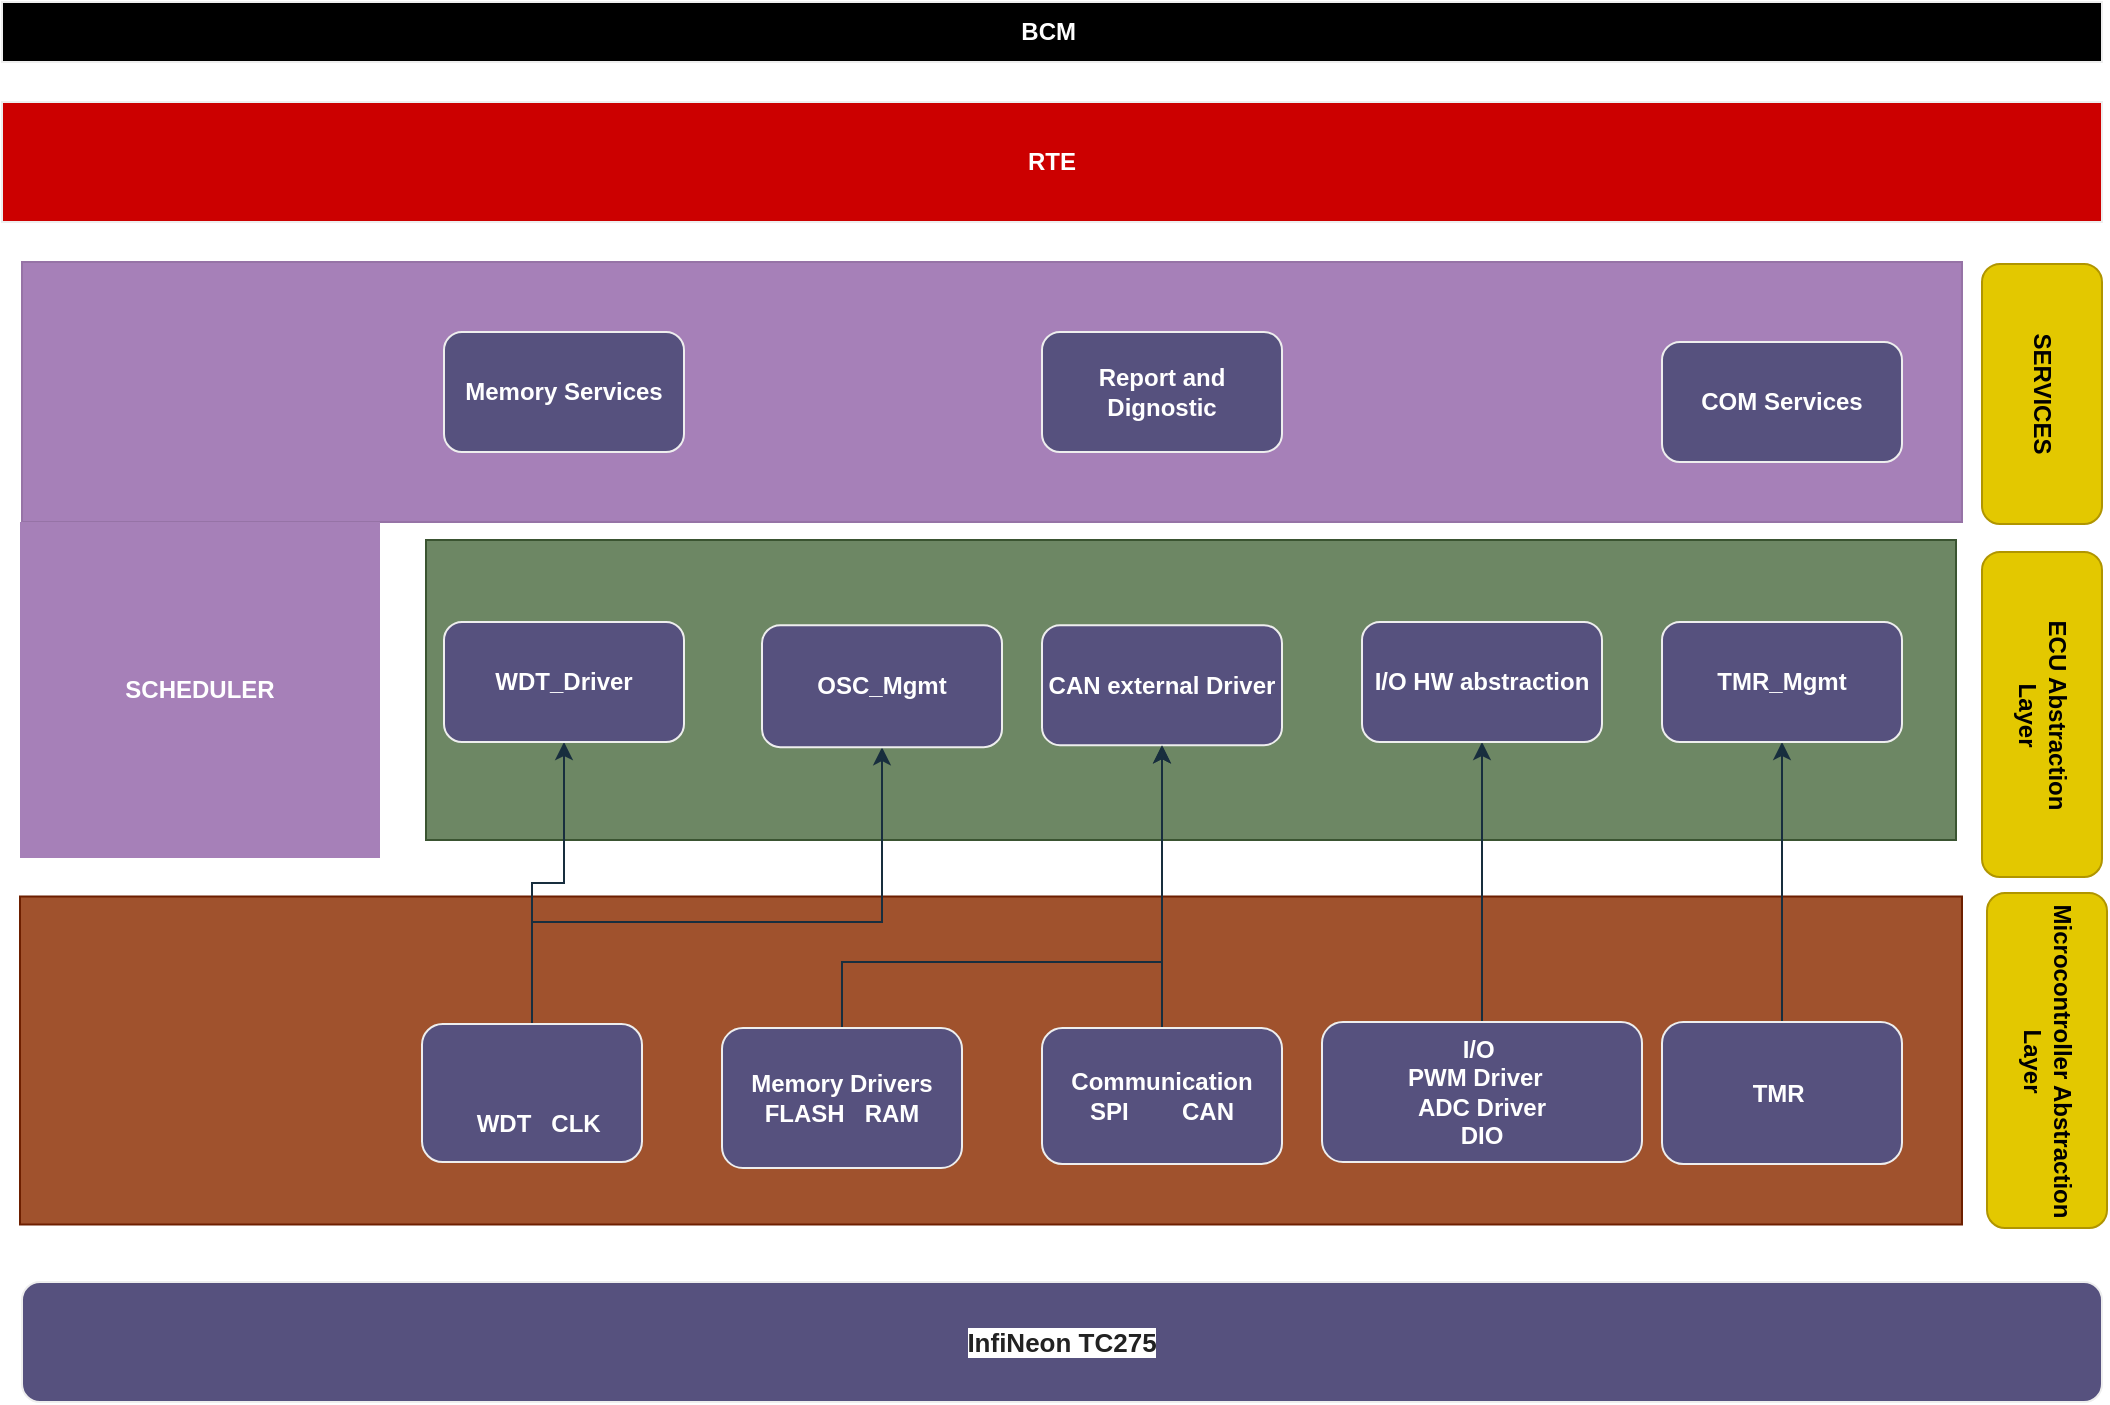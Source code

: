 <mxfile version="20.2.5" type="github" pages="2">
  <diagram id="0SxEWgDJXTkLoPQnoZ41" name="Página-1">
    <mxGraphModel dx="539" dy="290" grid="1" gridSize="10" guides="1" tooltips="1" connect="1" arrows="1" fold="1" page="1" pageScale="1" pageWidth="1100" pageHeight="850" background="none" math="0" shadow="0">
      <root>
        <mxCell id="0" />
        <mxCell id="1" parent="0" />
        <mxCell id="E3UZA_A3aNp--UBdqJW4-1" value="&lt;span&gt;BCM&amp;nbsp;&lt;/span&gt;" style="rounded=0;whiteSpace=wrap;html=1;fillColor=#000000;strokeColor=#EEEEEE;fontColor=#FFFFFF;fontStyle=1" parent="1" vertex="1">
          <mxGeometry x="20" y="30" width="1050" height="30" as="geometry" />
        </mxCell>
        <mxCell id="E3UZA_A3aNp--UBdqJW4-2" value="RTE" style="rounded=0;whiteSpace=wrap;html=1;fillColor=#CC0000;strokeColor=#EEEEEE;fontColor=#FFFFFF;fontStyle=1" parent="1" vertex="1">
          <mxGeometry x="20" y="80" width="1050" height="60" as="geometry" />
        </mxCell>
        <mxCell id="E3UZA_A3aNp--UBdqJW4-3" value="" style="rounded=0;whiteSpace=wrap;html=1;fillColor=#A680B8;strokeColor=#9673a6;fontStyle=1" parent="1" vertex="1">
          <mxGeometry x="30" y="160" width="970" height="130" as="geometry" />
        </mxCell>
        <mxCell id="E3UZA_A3aNp--UBdqJW4-22" value="Memory Services" style="rounded=1;whiteSpace=wrap;html=1;glass=0;fillColor=#56517E;strokeColor=#EEEEEE;fontColor=#FFFFFF;fontStyle=1" parent="1" vertex="1">
          <mxGeometry x="241" y="195" width="120" height="60" as="geometry" />
        </mxCell>
        <mxCell id="E3UZA_A3aNp--UBdqJW4-23" value="Report and Dignostic" style="rounded=1;whiteSpace=wrap;html=1;fillColor=#56517E;strokeColor=#EEEEEE;fontColor=#FFFFFF;fontStyle=1" parent="1" vertex="1">
          <mxGeometry x="540" y="195" width="120" height="60" as="geometry" />
        </mxCell>
        <mxCell id="E3UZA_A3aNp--UBdqJW4-24" value="COM Services" style="rounded=1;whiteSpace=wrap;html=1;fillColor=#56517E;strokeColor=#EEEEEE;fontColor=#FFFFFF;fontStyle=1" parent="1" vertex="1">
          <mxGeometry x="850" y="200" width="120" height="60" as="geometry" />
        </mxCell>
        <mxCell id="5Y2THX8Q8HSWR9ZChi4j-1" value="SERVICES" style="rounded=1;whiteSpace=wrap;html=1;rotation=90;fillColor=#e3c800;strokeColor=#B09500;fontColor=#000000;fontStyle=1" vertex="1" parent="1">
          <mxGeometry x="975" y="196" width="130" height="60" as="geometry" />
        </mxCell>
        <mxCell id="WLYs_z4ydL6w-I-2daiW-25" value="SCHEDULER" style="rounded=0;whiteSpace=wrap;html=1;fillColor=#A680B8;strokeColor=none;fontColor=#FFFFFF;fontStyle=1" vertex="1" parent="1">
          <mxGeometry x="29" y="290" width="180" height="168" as="geometry" />
        </mxCell>
        <mxCell id="WLYs_z4ydL6w-I-2daiW-27" value="" style="rounded=0;whiteSpace=wrap;html=1;fillColor=#6d8764;strokeColor=#3A5431;fontColor=#ffffff;fontStyle=1" vertex="1" parent="1">
          <mxGeometry x="232" y="299" width="765" height="150" as="geometry" />
        </mxCell>
        <mxCell id="WLYs_z4ydL6w-I-2daiW-28" value="&lt;div style=&quot;text-align: start;&quot;&gt;&lt;br&gt;&lt;/div&gt;" style="rounded=0;whiteSpace=wrap;html=1;fillColor=#a0522d;strokeColor=#6D1F00;fontColor=#ffffff;fontStyle=1" vertex="1" parent="1">
          <mxGeometry x="29" y="477.25" width="971" height="164" as="geometry" />
        </mxCell>
        <mxCell id="WLYs_z4ydL6w-I-2daiW-29" style="edgeStyle=orthogonalEdgeStyle;rounded=0;orthogonalLoop=1;jettySize=auto;html=1;entryX=0.5;entryY=1;entryDx=0;entryDy=0;labelBackgroundColor=#FAD9D5;strokeColor=#182E3E;fontStyle=1" edge="1" parent="1" source="WLYs_z4ydL6w-I-2daiW-31" target="WLYs_z4ydL6w-I-2daiW-43">
          <mxGeometry relative="1" as="geometry" />
        </mxCell>
        <mxCell id="WLYs_z4ydL6w-I-2daiW-30" style="edgeStyle=orthogonalEdgeStyle;rounded=0;orthogonalLoop=1;jettySize=auto;html=1;labelBackgroundColor=#FAD9D5;strokeColor=#182E3E;fontStyle=1" edge="1" parent="1" source="WLYs_z4ydL6w-I-2daiW-31" target="WLYs_z4ydL6w-I-2daiW-38">
          <mxGeometry relative="1" as="geometry">
            <Array as="points">
              <mxPoint x="285" y="490" />
              <mxPoint x="460" y="490" />
            </Array>
          </mxGeometry>
        </mxCell>
        <mxCell id="WLYs_z4ydL6w-I-2daiW-31" value="&lt;br&gt;&lt;br&gt;&amp;nbsp; WDT&amp;nbsp; &amp;nbsp;CLK" style="rounded=1;whiteSpace=wrap;html=1;fillColor=#56517E;strokeColor=#EEEEEE;fontColor=#FFFFFF;fontStyle=1" vertex="1" parent="1">
          <mxGeometry x="230" y="541" width="110" height="69" as="geometry" />
        </mxCell>
        <mxCell id="WLYs_z4ydL6w-I-2daiW-32" style="edgeStyle=orthogonalEdgeStyle;rounded=0;orthogonalLoop=1;jettySize=auto;html=1;labelBackgroundColor=#FAD9D5;strokeColor=#182E3E;fontStyle=1" edge="1" parent="1" source="WLYs_z4ydL6w-I-2daiW-33" target="WLYs_z4ydL6w-I-2daiW-39">
          <mxGeometry relative="1" as="geometry" />
        </mxCell>
        <mxCell id="WLYs_z4ydL6w-I-2daiW-33" value="I/O&amp;nbsp;&lt;br&gt;PWM Driver&amp;nbsp;&amp;nbsp;&lt;br&gt;ADC Driver&lt;br&gt;DIO" style="rounded=1;whiteSpace=wrap;html=1;fillColor=#56517E;strokeColor=#EEEEEE;fontColor=#FFFFFF;fontStyle=1" vertex="1" parent="1">
          <mxGeometry x="680" y="540" width="160" height="70" as="geometry" />
        </mxCell>
        <mxCell id="WLYs_z4ydL6w-I-2daiW-34" style="edgeStyle=orthogonalEdgeStyle;rounded=0;orthogonalLoop=1;jettySize=auto;html=1;labelBackgroundColor=#FAD9D5;strokeColor=#182E3E;fontStyle=1" edge="1" parent="1" source="WLYs_z4ydL6w-I-2daiW-35" target="WLYs_z4ydL6w-I-2daiW-42">
          <mxGeometry relative="1" as="geometry">
            <Array as="points">
              <mxPoint x="440" y="510" />
              <mxPoint x="600" y="510" />
            </Array>
          </mxGeometry>
        </mxCell>
        <mxCell id="WLYs_z4ydL6w-I-2daiW-35" value="Memory Drivers&lt;br&gt;FLASH&amp;nbsp; &amp;nbsp;RAM" style="rounded=1;whiteSpace=wrap;html=1;fillColor=#56517E;strokeColor=#EEEEEE;fontColor=#FFFFFF;fontStyle=1" vertex="1" parent="1">
          <mxGeometry x="380" y="543" width="120" height="70" as="geometry" />
        </mxCell>
        <mxCell id="WLYs_z4ydL6w-I-2daiW-36" style="edgeStyle=orthogonalEdgeStyle;rounded=0;orthogonalLoop=1;jettySize=auto;html=1;labelBackgroundColor=#FAD9D5;strokeColor=#182E3E;fontStyle=1" edge="1" parent="1" source="WLYs_z4ydL6w-I-2daiW-37" target="WLYs_z4ydL6w-I-2daiW-41">
          <mxGeometry relative="1" as="geometry" />
        </mxCell>
        <mxCell id="WLYs_z4ydL6w-I-2daiW-37" value="TMR&amp;nbsp;" style="rounded=1;whiteSpace=wrap;html=1;fillColor=#56517E;strokeColor=#EEEEEE;fontColor=#FFFFFF;fontStyle=1" vertex="1" parent="1">
          <mxGeometry x="850" y="540" width="120" height="71" as="geometry" />
        </mxCell>
        <mxCell id="WLYs_z4ydL6w-I-2daiW-38" value="OSC_Mgmt" style="rounded=1;whiteSpace=wrap;html=1;fillColor=#56517E;strokeColor=#EEEEEE;fontColor=#FFFFFF;fontStyle=1" vertex="1" parent="1">
          <mxGeometry x="400" y="341.59" width="120" height="61" as="geometry" />
        </mxCell>
        <mxCell id="WLYs_z4ydL6w-I-2daiW-39" value="I/O HW abstraction" style="rounded=1;whiteSpace=wrap;html=1;fillColor=#56517E;strokeColor=#EEEEEE;fontColor=#FFFFFF;fontStyle=1" vertex="1" parent="1">
          <mxGeometry x="700" y="340.0" width="120" height="60" as="geometry" />
        </mxCell>
        <mxCell id="WLYs_z4ydL6w-I-2daiW-40" style="edgeStyle=orthogonalEdgeStyle;rounded=0;orthogonalLoop=1;jettySize=auto;html=1;exitX=0.5;exitY=1;exitDx=0;exitDy=0;labelBackgroundColor=#FAD9D5;strokeColor=#182E3E;fontStyle=1" edge="1" parent="1" source="WLYs_z4ydL6w-I-2daiW-39" target="WLYs_z4ydL6w-I-2daiW-39">
          <mxGeometry relative="1" as="geometry" />
        </mxCell>
        <mxCell id="WLYs_z4ydL6w-I-2daiW-41" value="TMR_Mgmt" style="rounded=1;whiteSpace=wrap;html=1;fillColor=#56517E;strokeColor=#EEEEEE;fontColor=#FFFFFF;fontStyle=1" vertex="1" parent="1">
          <mxGeometry x="850" y="340.0" width="120" height="60" as="geometry" />
        </mxCell>
        <mxCell id="WLYs_z4ydL6w-I-2daiW-42" value="CAN external Driver" style="rounded=1;whiteSpace=wrap;html=1;fillColor=#56517E;strokeColor=#EEEEEE;fontColor=#FFFFFF;fontStyle=1" vertex="1" parent="1">
          <mxGeometry x="540" y="341.59" width="120" height="60" as="geometry" />
        </mxCell>
        <mxCell id="WLYs_z4ydL6w-I-2daiW-43" value="WDT_Driver" style="rounded=1;whiteSpace=wrap;html=1;fillColor=#56517E;strokeColor=#EEEEEE;fontColor=#FFFFFF;fontStyle=1" vertex="1" parent="1">
          <mxGeometry x="241" y="340.0" width="120" height="60" as="geometry" />
        </mxCell>
        <mxCell id="WLYs_z4ydL6w-I-2daiW-44" value="ECU Abstraction&lt;br&gt;Layer" style="rounded=1;whiteSpace=wrap;html=1;rotation=90;fillColor=#e3c800;strokeColor=#B09500;fontColor=#000000;fontStyle=1" vertex="1" parent="1">
          <mxGeometry x="958.75" y="356.25" width="162.5" height="60" as="geometry" />
        </mxCell>
        <mxCell id="WLYs_z4ydL6w-I-2daiW-45" value="Microcontroller Abstraction Layer" style="rounded=1;whiteSpace=wrap;html=1;rotation=90;fillColor=#e3c800;strokeColor=#B09500;fontColor=#000000;fontStyle=1" vertex="1" parent="1">
          <mxGeometry x="958.75" y="529.25" width="167.5" height="60" as="geometry" />
        </mxCell>
        <mxCell id="WLYs_z4ydL6w-I-2daiW-46" style="edgeStyle=orthogonalEdgeStyle;rounded=0;orthogonalLoop=1;jettySize=auto;html=1;entryX=0.5;entryY=1;entryDx=0;entryDy=0;labelBackgroundColor=#FAD9D5;strokeColor=#182E3E;fontStyle=1" edge="1" parent="1" source="WLYs_z4ydL6w-I-2daiW-47" target="WLYs_z4ydL6w-I-2daiW-42">
          <mxGeometry relative="1" as="geometry" />
        </mxCell>
        <mxCell id="WLYs_z4ydL6w-I-2daiW-47" value="Communication&lt;br&gt;SPI&amp;nbsp; &amp;nbsp; &amp;nbsp; &amp;nbsp; CAN" style="rounded=1;whiteSpace=wrap;html=1;fillColor=#56517E;strokeColor=#EEEEEE;fontColor=#FFFFFF;fontStyle=1" vertex="1" parent="1">
          <mxGeometry x="540" y="543" width="120" height="68" as="geometry" />
        </mxCell>
        <mxCell id="WLYs_z4ydL6w-I-2daiW-48" value="&lt;div style=&quot;text-align: start;&quot;&gt;&lt;font size=&quot;2&quot; face=&quot;Arial, Helvetica, sans-serif&quot; color=&quot;#222222&quot;&gt;&lt;span style=&quot;background-color: rgb(255, 255, 255);&quot;&gt;InfiNeon TC275&lt;/span&gt;&lt;/font&gt;&lt;/div&gt;" style="rounded=1;whiteSpace=wrap;html=1;fillColor=#56517E;strokeColor=#EEEEEE;fontColor=#FFFFFF;fontStyle=1" vertex="1" parent="1">
          <mxGeometry x="30" y="670" width="1040" height="60" as="geometry" />
        </mxCell>
      </root>
    </mxGraphModel>
  </diagram>
  <diagram id="zN3AyqDoziPQk-1GQuDL" name="Página-2">
    <mxGraphModel dx="1422" dy="765" grid="1" gridSize="10" guides="1" tooltips="1" connect="1" arrows="1" fold="1" page="1" pageScale="1" pageWidth="1100" pageHeight="850" math="0" shadow="0">
      <root>
        <mxCell id="0" />
        <mxCell id="1" parent="0" />
        <mxCell id="WIb1HFvYGEBfSn61_mD_-1" value="&lt;b&gt;DCU&lt;/b&gt;" style="rounded=0;whiteSpace=wrap;html=1;" vertex="1" parent="1">
          <mxGeometry x="40" y="30" width="1030" height="30" as="geometry" />
        </mxCell>
        <mxCell id="WIb1HFvYGEBfSn61_mD_-2" value="RTE" style="rounded=0;whiteSpace=wrap;html=1;" vertex="1" parent="1">
          <mxGeometry x="40" y="80" width="1030" height="60" as="geometry" />
        </mxCell>
        <mxCell id="WIb1HFvYGEBfSn61_mD_-3" value="" style="rounded=0;whiteSpace=wrap;html=1;" vertex="1" parent="1">
          <mxGeometry x="40" y="160" width="970" height="130" as="geometry" />
        </mxCell>
        <mxCell id="WIb1HFvYGEBfSn61_mD_-4" value="SCHEDULER" style="rounded=0;whiteSpace=wrap;html=1;" vertex="1" parent="1">
          <mxGeometry x="40" y="310" width="180" height="240" as="geometry" />
        </mxCell>
        <mxCell id="WIb1HFvYGEBfSn61_mD_-5" value="" style="rounded=0;whiteSpace=wrap;html=1;" vertex="1" parent="1">
          <mxGeometry x="220" y="310" width="790" height="44" as="geometry" />
        </mxCell>
        <mxCell id="WIb1HFvYGEBfSn61_mD_-6" value="" style="rounded=0;whiteSpace=wrap;html=1;" vertex="1" parent="1">
          <mxGeometry x="245" y="374" width="765" height="150" as="geometry" />
        </mxCell>
        <mxCell id="WIb1HFvYGEBfSn61_mD_-7" value="&lt;div style=&quot;text-align: start;&quot;&gt;&lt;br&gt;&lt;/div&gt;" style="rounded=0;whiteSpace=wrap;html=1;" vertex="1" parent="1">
          <mxGeometry x="40" y="580" width="960" height="164" as="geometry" />
        </mxCell>
        <mxCell id="0uGB-a2FeRoirT49kU7j-3" style="edgeStyle=orthogonalEdgeStyle;rounded=0;orthogonalLoop=1;jettySize=auto;html=1;entryX=0.5;entryY=1;entryDx=0;entryDy=0;" edge="1" parent="1" source="WIb1HFvYGEBfSn61_mD_-8" target="WIb1HFvYGEBfSn61_mD_-17">
          <mxGeometry relative="1" as="geometry" />
        </mxCell>
        <mxCell id="0uGB-a2FeRoirT49kU7j-4" style="edgeStyle=orthogonalEdgeStyle;rounded=0;orthogonalLoop=1;jettySize=auto;html=1;" edge="1" parent="1" source="WIb1HFvYGEBfSn61_mD_-8" target="WIb1HFvYGEBfSn61_mD_-12">
          <mxGeometry relative="1" as="geometry">
            <Array as="points">
              <mxPoint x="295" y="600" />
              <mxPoint x="470" y="600" />
            </Array>
          </mxGeometry>
        </mxCell>
        <mxCell id="WIb1HFvYGEBfSn61_mD_-8" value="&lt;br&gt;&lt;br&gt;&amp;nbsp; WDT&amp;nbsp; &amp;nbsp;CLK" style="rounded=1;whiteSpace=wrap;html=1;" vertex="1" parent="1">
          <mxGeometry x="240" y="640" width="110" height="69" as="geometry" />
        </mxCell>
        <mxCell id="WIb1HFvYGEBfSn61_mD_-35" style="edgeStyle=orthogonalEdgeStyle;rounded=0;orthogonalLoop=1;jettySize=auto;html=1;" edge="1" parent="1" source="WIb1HFvYGEBfSn61_mD_-9" target="WIb1HFvYGEBfSn61_mD_-13">
          <mxGeometry relative="1" as="geometry" />
        </mxCell>
        <mxCell id="WIb1HFvYGEBfSn61_mD_-9" value="I/O&amp;nbsp;&lt;br&gt;PWM Driver&amp;nbsp;&amp;nbsp;&lt;br&gt;ADC Driver&lt;br&gt;DIO" style="rounded=1;whiteSpace=wrap;html=1;" vertex="1" parent="1">
          <mxGeometry x="690" y="639" width="160" height="70" as="geometry" />
        </mxCell>
        <mxCell id="0uGB-a2FeRoirT49kU7j-2" style="edgeStyle=orthogonalEdgeStyle;rounded=0;orthogonalLoop=1;jettySize=auto;html=1;" edge="1" parent="1" source="WIb1HFvYGEBfSn61_mD_-10" target="WIb1HFvYGEBfSn61_mD_-16">
          <mxGeometry relative="1" as="geometry">
            <Array as="points">
              <mxPoint x="450" y="610" />
              <mxPoint x="610" y="610" />
            </Array>
          </mxGeometry>
        </mxCell>
        <mxCell id="WIb1HFvYGEBfSn61_mD_-10" value="Memory Drivers&lt;br&gt;FLASH&amp;nbsp; &amp;nbsp;RAM" style="rounded=1;whiteSpace=wrap;html=1;" vertex="1" parent="1">
          <mxGeometry x="390" y="642" width="120" height="70" as="geometry" />
        </mxCell>
        <mxCell id="WIb1HFvYGEBfSn61_mD_-36" style="edgeStyle=orthogonalEdgeStyle;rounded=0;orthogonalLoop=1;jettySize=auto;html=1;" edge="1" parent="1" source="WIb1HFvYGEBfSn61_mD_-11" target="WIb1HFvYGEBfSn61_mD_-15">
          <mxGeometry relative="1" as="geometry" />
        </mxCell>
        <mxCell id="WIb1HFvYGEBfSn61_mD_-11" value="TMR&amp;nbsp;" style="rounded=1;whiteSpace=wrap;html=1;" vertex="1" parent="1">
          <mxGeometry x="860" y="639" width="120" height="71" as="geometry" />
        </mxCell>
        <mxCell id="WIb1HFvYGEBfSn61_mD_-12" value="OSC_Mgmt" style="rounded=1;whiteSpace=wrap;html=1;" vertex="1" parent="1">
          <mxGeometry x="410" y="419" width="120" height="61" as="geometry" />
        </mxCell>
        <mxCell id="WIb1HFvYGEBfSn61_mD_-13" value="I/O HW abstraction" style="rounded=1;whiteSpace=wrap;html=1;" vertex="1" parent="1">
          <mxGeometry x="710" y="417.41" width="120" height="60" as="geometry" />
        </mxCell>
        <mxCell id="WIb1HFvYGEBfSn61_mD_-14" style="edgeStyle=orthogonalEdgeStyle;rounded=0;orthogonalLoop=1;jettySize=auto;html=1;exitX=0.5;exitY=1;exitDx=0;exitDy=0;" edge="1" parent="1" source="WIb1HFvYGEBfSn61_mD_-13" target="WIb1HFvYGEBfSn61_mD_-13">
          <mxGeometry relative="1" as="geometry" />
        </mxCell>
        <mxCell id="WIb1HFvYGEBfSn61_mD_-15" value="TMR_man" style="rounded=1;whiteSpace=wrap;html=1;" vertex="1" parent="1">
          <mxGeometry x="860" y="417.41" width="120" height="60" as="geometry" />
        </mxCell>
        <mxCell id="WIb1HFvYGEBfSn61_mD_-16" value="CAN external Driver" style="rounded=1;whiteSpace=wrap;html=1;" vertex="1" parent="1">
          <mxGeometry x="550" y="419.0" width="120" height="60" as="geometry" />
        </mxCell>
        <mxCell id="WIb1HFvYGEBfSn61_mD_-17" value="WDT_Driver" style="rounded=1;whiteSpace=wrap;html=1;" vertex="1" parent="1">
          <mxGeometry x="251" y="417.41" width="120" height="60" as="geometry" />
        </mxCell>
        <mxCell id="WIb1HFvYGEBfSn61_mD_-18" value="Window Control" style="rounded=1;whiteSpace=wrap;html=1;glass=0;" vertex="1" parent="1">
          <mxGeometry x="60" y="190" width="120" height="60" as="geometry" />
        </mxCell>
        <mxCell id="WIb1HFvYGEBfSn61_mD_-19" value="Lock Control" style="rounded=1;whiteSpace=wrap;html=1;" vertex="1" parent="1">
          <mxGeometry x="305" y="190" width="120" height="60" as="geometry" />
        </mxCell>
        <mxCell id="WIb1HFvYGEBfSn61_mD_-20" value="AntiPinch Control" style="rounded=1;whiteSpace=wrap;html=1;" vertex="1" parent="1">
          <mxGeometry x="490" y="190" width="120" height="60" as="geometry" />
        </mxCell>
        <mxCell id="WIb1HFvYGEBfSn61_mD_-21" value="SERVICES" style="rounded=0;whiteSpace=wrap;html=1;rotation=90;" vertex="1" parent="1">
          <mxGeometry x="990" y="195" width="120" height="60" as="geometry" />
        </mxCell>
        <mxCell id="WIb1HFvYGEBfSn61_mD_-22" value="ECU Abstraction&lt;br&gt;Layer" style="rounded=1;whiteSpace=wrap;html=1;rotation=90;" vertex="1" parent="1">
          <mxGeometry x="945" y="385" width="210" height="60" as="geometry" />
        </mxCell>
        <mxCell id="WIb1HFvYGEBfSn61_mD_-23" value="Microcontroller Abstraction Layer" style="rounded=1;whiteSpace=wrap;html=1;rotation=90;" vertex="1" parent="1">
          <mxGeometry x="966.25" y="631.25" width="167.5" height="60" as="geometry" />
        </mxCell>
        <mxCell id="WIb1HFvYGEBfSn61_mD_-34" style="edgeStyle=orthogonalEdgeStyle;rounded=0;orthogonalLoop=1;jettySize=auto;html=1;entryX=0.5;entryY=1;entryDx=0;entryDy=0;" edge="1" parent="1" source="WIb1HFvYGEBfSn61_mD_-24" target="WIb1HFvYGEBfSn61_mD_-16">
          <mxGeometry relative="1" as="geometry" />
        </mxCell>
        <mxCell id="WIb1HFvYGEBfSn61_mD_-24" value="Communication&lt;br&gt;SPI&amp;nbsp; &amp;nbsp; &amp;nbsp; &amp;nbsp; CAN" style="rounded=1;whiteSpace=wrap;html=1;" vertex="1" parent="1">
          <mxGeometry x="550" y="642" width="120" height="68" as="geometry" />
        </mxCell>
        <mxCell id="WIb1HFvYGEBfSn61_mD_-25" value="&lt;div style=&quot;text-align: start;&quot;&gt;&lt;font size=&quot;2&quot; face=&quot;Arial, Helvetica, sans-serif&quot; color=&quot;#222222&quot;&gt;&lt;span style=&quot;background-color: rgb(255, 255, 255);&quot;&gt;InfiNeon TC275&lt;/span&gt;&lt;/font&gt;&lt;/div&gt;" style="rounded=1;whiteSpace=wrap;html=1;" vertex="1" parent="1">
          <mxGeometry x="40" y="760" width="1040" height="60" as="geometry" />
        </mxCell>
      </root>
    </mxGraphModel>
  </diagram>
</mxfile>
